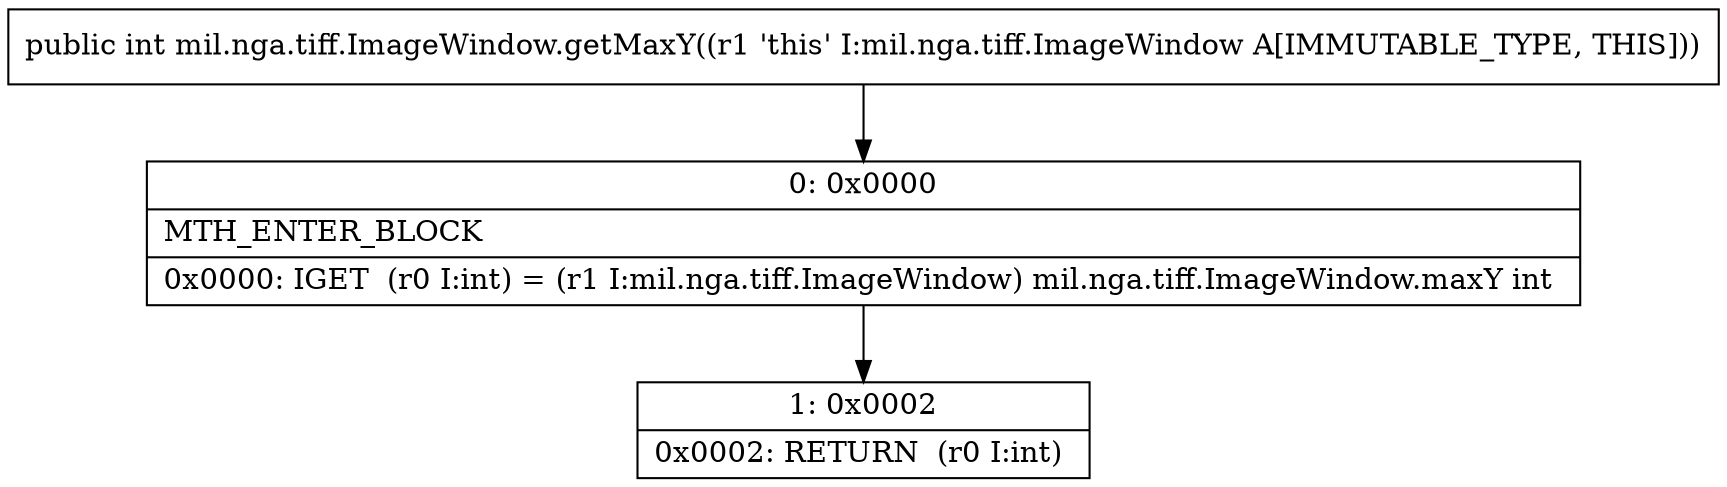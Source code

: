 digraph "CFG formil.nga.tiff.ImageWindow.getMaxY()I" {
Node_0 [shape=record,label="{0\:\ 0x0000|MTH_ENTER_BLOCK\l|0x0000: IGET  (r0 I:int) = (r1 I:mil.nga.tiff.ImageWindow) mil.nga.tiff.ImageWindow.maxY int \l}"];
Node_1 [shape=record,label="{1\:\ 0x0002|0x0002: RETURN  (r0 I:int) \l}"];
MethodNode[shape=record,label="{public int mil.nga.tiff.ImageWindow.getMaxY((r1 'this' I:mil.nga.tiff.ImageWindow A[IMMUTABLE_TYPE, THIS])) }"];
MethodNode -> Node_0;
Node_0 -> Node_1;
}

